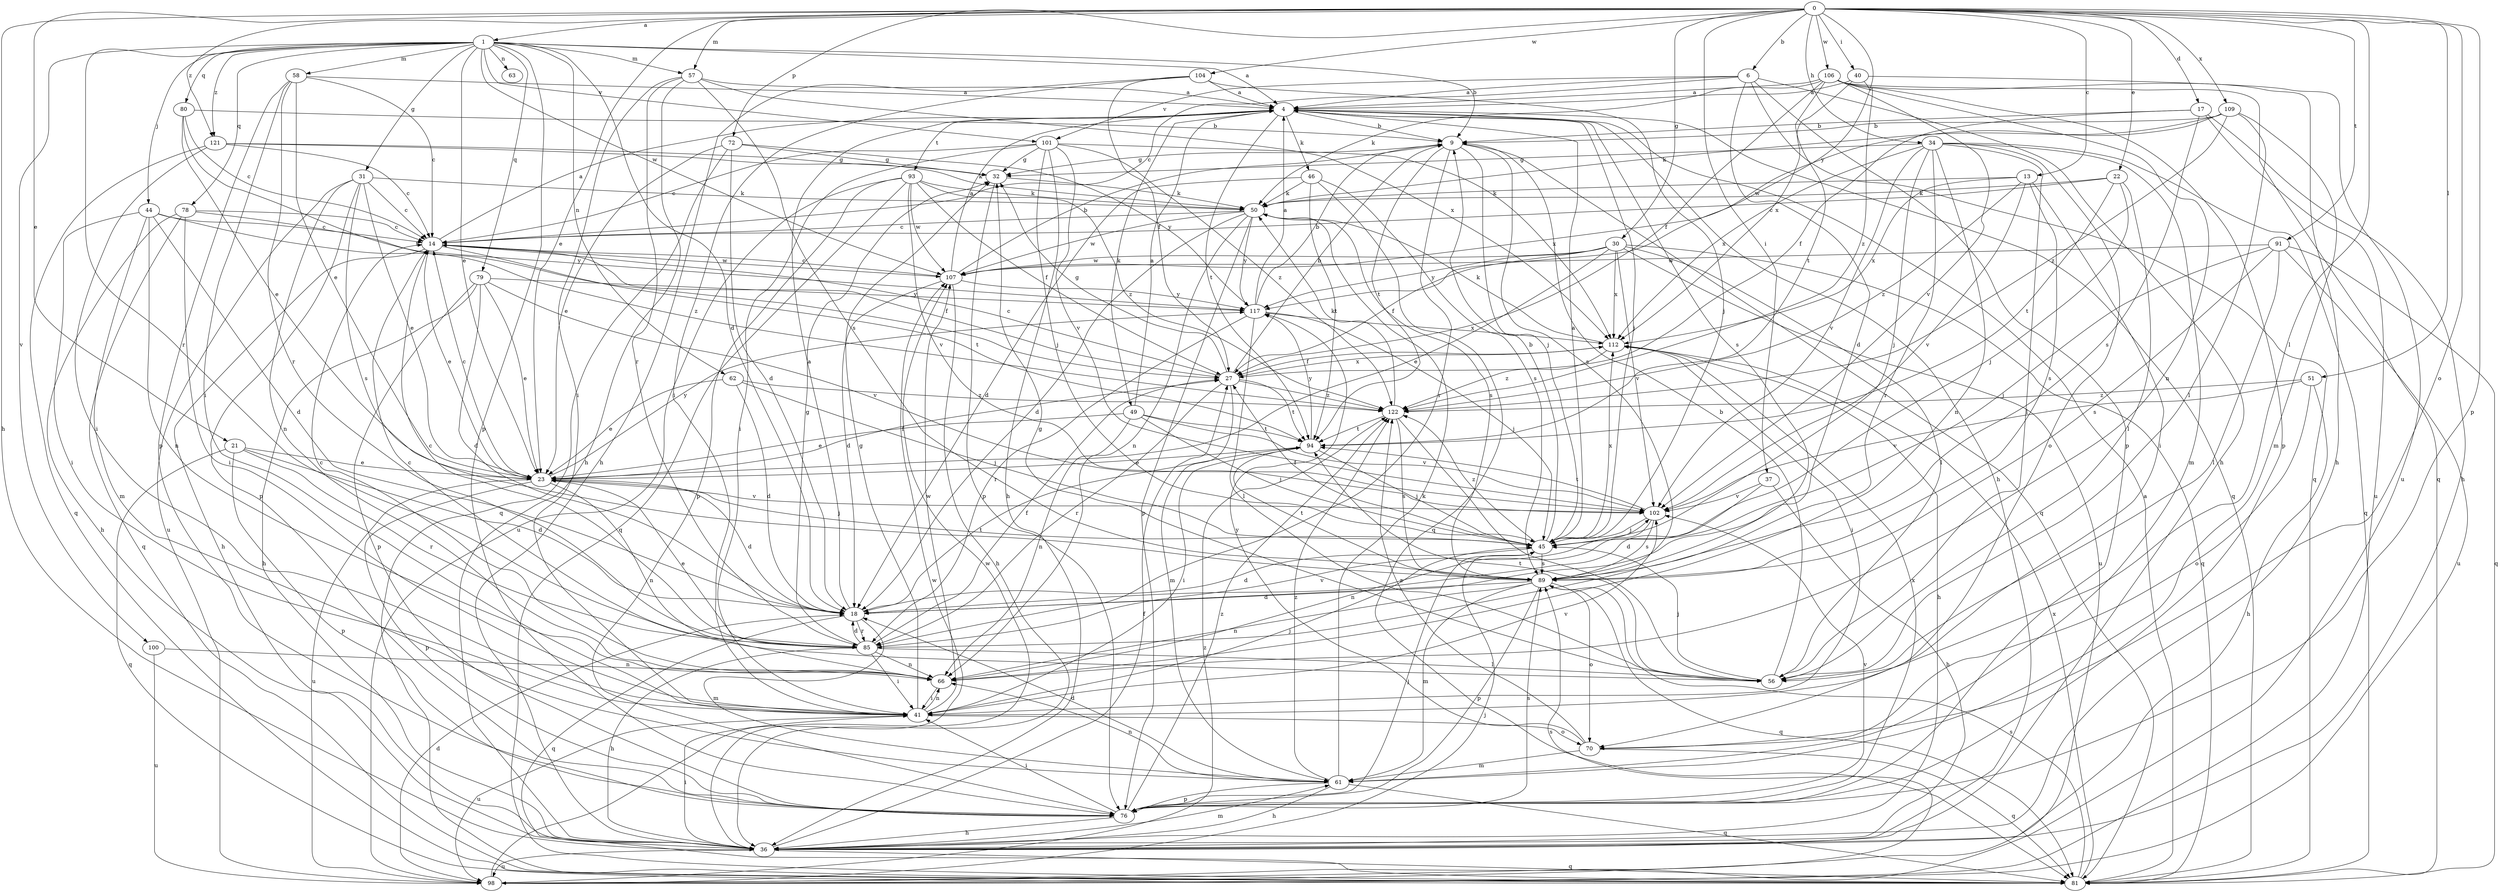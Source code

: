 strict digraph  {
0;
1;
4;
6;
9;
13;
14;
17;
18;
21;
22;
23;
27;
30;
31;
32;
34;
36;
37;
40;
41;
44;
45;
46;
49;
50;
51;
56;
57;
58;
61;
62;
63;
66;
70;
72;
76;
78;
79;
80;
81;
85;
89;
91;
93;
94;
98;
100;
101;
102;
104;
106;
107;
109;
112;
117;
121;
122;
0 -> 1  [label=a];
0 -> 6  [label=b];
0 -> 13  [label=c];
0 -> 17  [label=d];
0 -> 21  [label=e];
0 -> 22  [label=e];
0 -> 23  [label=e];
0 -> 30  [label=g];
0 -> 34  [label=h];
0 -> 36  [label=h];
0 -> 37  [label=i];
0 -> 40  [label=i];
0 -> 51  [label=l];
0 -> 56  [label=l];
0 -> 57  [label=m];
0 -> 70  [label=o];
0 -> 72  [label=p];
0 -> 76  [label=p];
0 -> 91  [label=t];
0 -> 104  [label=w];
0 -> 106  [label=w];
0 -> 109  [label=x];
0 -> 117  [label=y];
0 -> 121  [label=z];
1 -> 4  [label=a];
1 -> 9  [label=b];
1 -> 18  [label=d];
1 -> 23  [label=e];
1 -> 31  [label=g];
1 -> 44  [label=j];
1 -> 57  [label=m];
1 -> 58  [label=m];
1 -> 62  [label=n];
1 -> 63  [label=n];
1 -> 76  [label=p];
1 -> 78  [label=q];
1 -> 79  [label=q];
1 -> 80  [label=q];
1 -> 85  [label=r];
1 -> 100  [label=v];
1 -> 101  [label=v];
1 -> 107  [label=w];
1 -> 121  [label=z];
4 -> 9  [label=b];
4 -> 36  [label=h];
4 -> 45  [label=j];
4 -> 46  [label=k];
4 -> 49  [label=k];
4 -> 81  [label=q];
4 -> 89  [label=s];
4 -> 93  [label=t];
4 -> 94  [label=t];
6 -> 4  [label=a];
6 -> 14  [label=c];
6 -> 18  [label=d];
6 -> 36  [label=h];
6 -> 76  [label=p];
6 -> 81  [label=q];
6 -> 101  [label=v];
9 -> 32  [label=g];
9 -> 45  [label=j];
9 -> 81  [label=q];
9 -> 85  [label=r];
9 -> 89  [label=s];
9 -> 94  [label=t];
13 -> 41  [label=i];
13 -> 50  [label=k];
13 -> 89  [label=s];
13 -> 102  [label=v];
13 -> 112  [label=x];
13 -> 122  [label=z];
14 -> 4  [label=a];
14 -> 23  [label=e];
14 -> 27  [label=f];
14 -> 36  [label=h];
14 -> 94  [label=t];
14 -> 107  [label=w];
17 -> 9  [label=b];
17 -> 27  [label=f];
17 -> 36  [label=h];
17 -> 89  [label=s];
17 -> 98  [label=u];
18 -> 4  [label=a];
18 -> 61  [label=m];
18 -> 81  [label=q];
18 -> 85  [label=r];
18 -> 94  [label=t];
21 -> 18  [label=d];
21 -> 23  [label=e];
21 -> 76  [label=p];
21 -> 81  [label=q];
21 -> 85  [label=r];
22 -> 14  [label=c];
22 -> 45  [label=j];
22 -> 50  [label=k];
22 -> 56  [label=l];
22 -> 94  [label=t];
23 -> 14  [label=c];
23 -> 18  [label=d];
23 -> 27  [label=f];
23 -> 45  [label=j];
23 -> 66  [label=n];
23 -> 76  [label=p];
23 -> 98  [label=u];
23 -> 102  [label=v];
23 -> 117  [label=y];
27 -> 9  [label=b];
27 -> 14  [label=c];
27 -> 32  [label=g];
27 -> 61  [label=m];
27 -> 85  [label=r];
27 -> 94  [label=t];
27 -> 112  [label=x];
27 -> 122  [label=z];
30 -> 23  [label=e];
30 -> 27  [label=f];
30 -> 56  [label=l];
30 -> 81  [label=q];
30 -> 98  [label=u];
30 -> 102  [label=v];
30 -> 107  [label=w];
30 -> 112  [label=x];
30 -> 117  [label=y];
31 -> 14  [label=c];
31 -> 23  [label=e];
31 -> 50  [label=k];
31 -> 66  [label=n];
31 -> 76  [label=p];
31 -> 89  [label=s];
31 -> 98  [label=u];
32 -> 50  [label=k];
32 -> 76  [label=p];
34 -> 32  [label=g];
34 -> 45  [label=j];
34 -> 56  [label=l];
34 -> 61  [label=m];
34 -> 66  [label=n];
34 -> 70  [label=o];
34 -> 81  [label=q];
34 -> 85  [label=r];
34 -> 102  [label=v];
34 -> 112  [label=x];
36 -> 27  [label=f];
36 -> 41  [label=i];
36 -> 61  [label=m];
36 -> 81  [label=q];
36 -> 98  [label=u];
36 -> 107  [label=w];
37 -> 18  [label=d];
37 -> 36  [label=h];
37 -> 102  [label=v];
40 -> 4  [label=a];
40 -> 98  [label=u];
40 -> 112  [label=x];
40 -> 122  [label=z];
41 -> 32  [label=g];
41 -> 45  [label=j];
41 -> 66  [label=n];
41 -> 70  [label=o];
41 -> 98  [label=u];
41 -> 102  [label=v];
41 -> 107  [label=w];
44 -> 14  [label=c];
44 -> 18  [label=d];
44 -> 41  [label=i];
44 -> 61  [label=m];
44 -> 66  [label=n];
44 -> 122  [label=z];
45 -> 4  [label=a];
45 -> 9  [label=b];
45 -> 18  [label=d];
45 -> 27  [label=f];
45 -> 89  [label=s];
45 -> 112  [label=x];
45 -> 122  [label=z];
46 -> 18  [label=d];
46 -> 50  [label=k];
46 -> 81  [label=q];
46 -> 89  [label=s];
46 -> 94  [label=t];
49 -> 4  [label=a];
49 -> 23  [label=e];
49 -> 45  [label=j];
49 -> 66  [label=n];
49 -> 94  [label=t];
49 -> 102  [label=v];
50 -> 14  [label=c];
50 -> 18  [label=d];
50 -> 66  [label=n];
50 -> 76  [label=p];
50 -> 89  [label=s];
50 -> 107  [label=w];
50 -> 117  [label=y];
51 -> 36  [label=h];
51 -> 70  [label=o];
51 -> 102  [label=v];
51 -> 122  [label=z];
56 -> 9  [label=b];
56 -> 14  [label=c];
56 -> 32  [label=g];
56 -> 45  [label=j];
56 -> 94  [label=t];
57 -> 4  [label=a];
57 -> 36  [label=h];
57 -> 41  [label=i];
57 -> 85  [label=r];
57 -> 89  [label=s];
57 -> 112  [label=x];
58 -> 4  [label=a];
58 -> 14  [label=c];
58 -> 23  [label=e];
58 -> 41  [label=i];
58 -> 76  [label=p];
58 -> 85  [label=r];
61 -> 18  [label=d];
61 -> 36  [label=h];
61 -> 50  [label=k];
61 -> 66  [label=n];
61 -> 76  [label=p];
61 -> 81  [label=q];
61 -> 122  [label=z];
62 -> 18  [label=d];
62 -> 23  [label=e];
62 -> 45  [label=j];
62 -> 122  [label=z];
66 -> 14  [label=c];
66 -> 41  [label=i];
70 -> 61  [label=m];
70 -> 81  [label=q];
70 -> 117  [label=y];
70 -> 122  [label=z];
72 -> 18  [label=d];
72 -> 23  [label=e];
72 -> 32  [label=g];
72 -> 81  [label=q];
72 -> 117  [label=y];
76 -> 36  [label=h];
76 -> 41  [label=i];
76 -> 45  [label=j];
76 -> 89  [label=s];
76 -> 102  [label=v];
76 -> 112  [label=x];
76 -> 122  [label=z];
78 -> 14  [label=c];
78 -> 36  [label=h];
78 -> 41  [label=i];
78 -> 81  [label=q];
78 -> 117  [label=y];
79 -> 18  [label=d];
79 -> 23  [label=e];
79 -> 36  [label=h];
79 -> 76  [label=p];
79 -> 102  [label=v];
79 -> 117  [label=y];
80 -> 9  [label=b];
80 -> 14  [label=c];
80 -> 23  [label=e];
80 -> 27  [label=f];
81 -> 4  [label=a];
81 -> 89  [label=s];
81 -> 112  [label=x];
85 -> 14  [label=c];
85 -> 18  [label=d];
85 -> 23  [label=e];
85 -> 27  [label=f];
85 -> 32  [label=g];
85 -> 36  [label=h];
85 -> 41  [label=i];
85 -> 56  [label=l];
85 -> 66  [label=n];
85 -> 102  [label=v];
89 -> 18  [label=d];
89 -> 61  [label=m];
89 -> 66  [label=n];
89 -> 70  [label=o];
89 -> 76  [label=p];
89 -> 81  [label=q];
89 -> 94  [label=t];
91 -> 45  [label=j];
91 -> 56  [label=l];
91 -> 81  [label=q];
91 -> 89  [label=s];
91 -> 98  [label=u];
91 -> 107  [label=w];
93 -> 27  [label=f];
93 -> 50  [label=k];
93 -> 76  [label=p];
93 -> 81  [label=q];
93 -> 98  [label=u];
93 -> 102  [label=v];
93 -> 107  [label=w];
93 -> 122  [label=z];
94 -> 23  [label=e];
94 -> 41  [label=i];
94 -> 45  [label=j];
94 -> 117  [label=y];
98 -> 18  [label=d];
98 -> 45  [label=j];
98 -> 89  [label=s];
98 -> 107  [label=w];
98 -> 122  [label=z];
100 -> 66  [label=n];
100 -> 98  [label=u];
101 -> 14  [label=c];
101 -> 32  [label=g];
101 -> 36  [label=h];
101 -> 41  [label=i];
101 -> 45  [label=j];
101 -> 102  [label=v];
101 -> 112  [label=x];
101 -> 122  [label=z];
102 -> 45  [label=j];
102 -> 66  [label=n];
102 -> 89  [label=s];
102 -> 94  [label=t];
104 -> 4  [label=a];
104 -> 27  [label=f];
104 -> 36  [label=h];
104 -> 41  [label=i];
104 -> 45  [label=j];
106 -> 4  [label=a];
106 -> 27  [label=f];
106 -> 36  [label=h];
106 -> 50  [label=k];
106 -> 66  [label=n];
106 -> 76  [label=p];
106 -> 81  [label=q];
106 -> 94  [label=t];
106 -> 102  [label=v];
107 -> 4  [label=a];
107 -> 9  [label=b];
107 -> 14  [label=c];
107 -> 18  [label=d];
107 -> 36  [label=h];
107 -> 117  [label=y];
109 -> 9  [label=b];
109 -> 50  [label=k];
109 -> 56  [label=l];
109 -> 61  [label=m];
109 -> 107  [label=w];
109 -> 122  [label=z];
112 -> 27  [label=f];
112 -> 36  [label=h];
112 -> 41  [label=i];
112 -> 50  [label=k];
112 -> 122  [label=z];
117 -> 4  [label=a];
117 -> 9  [label=b];
117 -> 45  [label=j];
117 -> 56  [label=l];
117 -> 85  [label=r];
117 -> 112  [label=x];
121 -> 14  [label=c];
121 -> 32  [label=g];
121 -> 41  [label=i];
121 -> 50  [label=k];
121 -> 81  [label=q];
122 -> 50  [label=k];
122 -> 56  [label=l];
122 -> 89  [label=s];
122 -> 94  [label=t];
}
